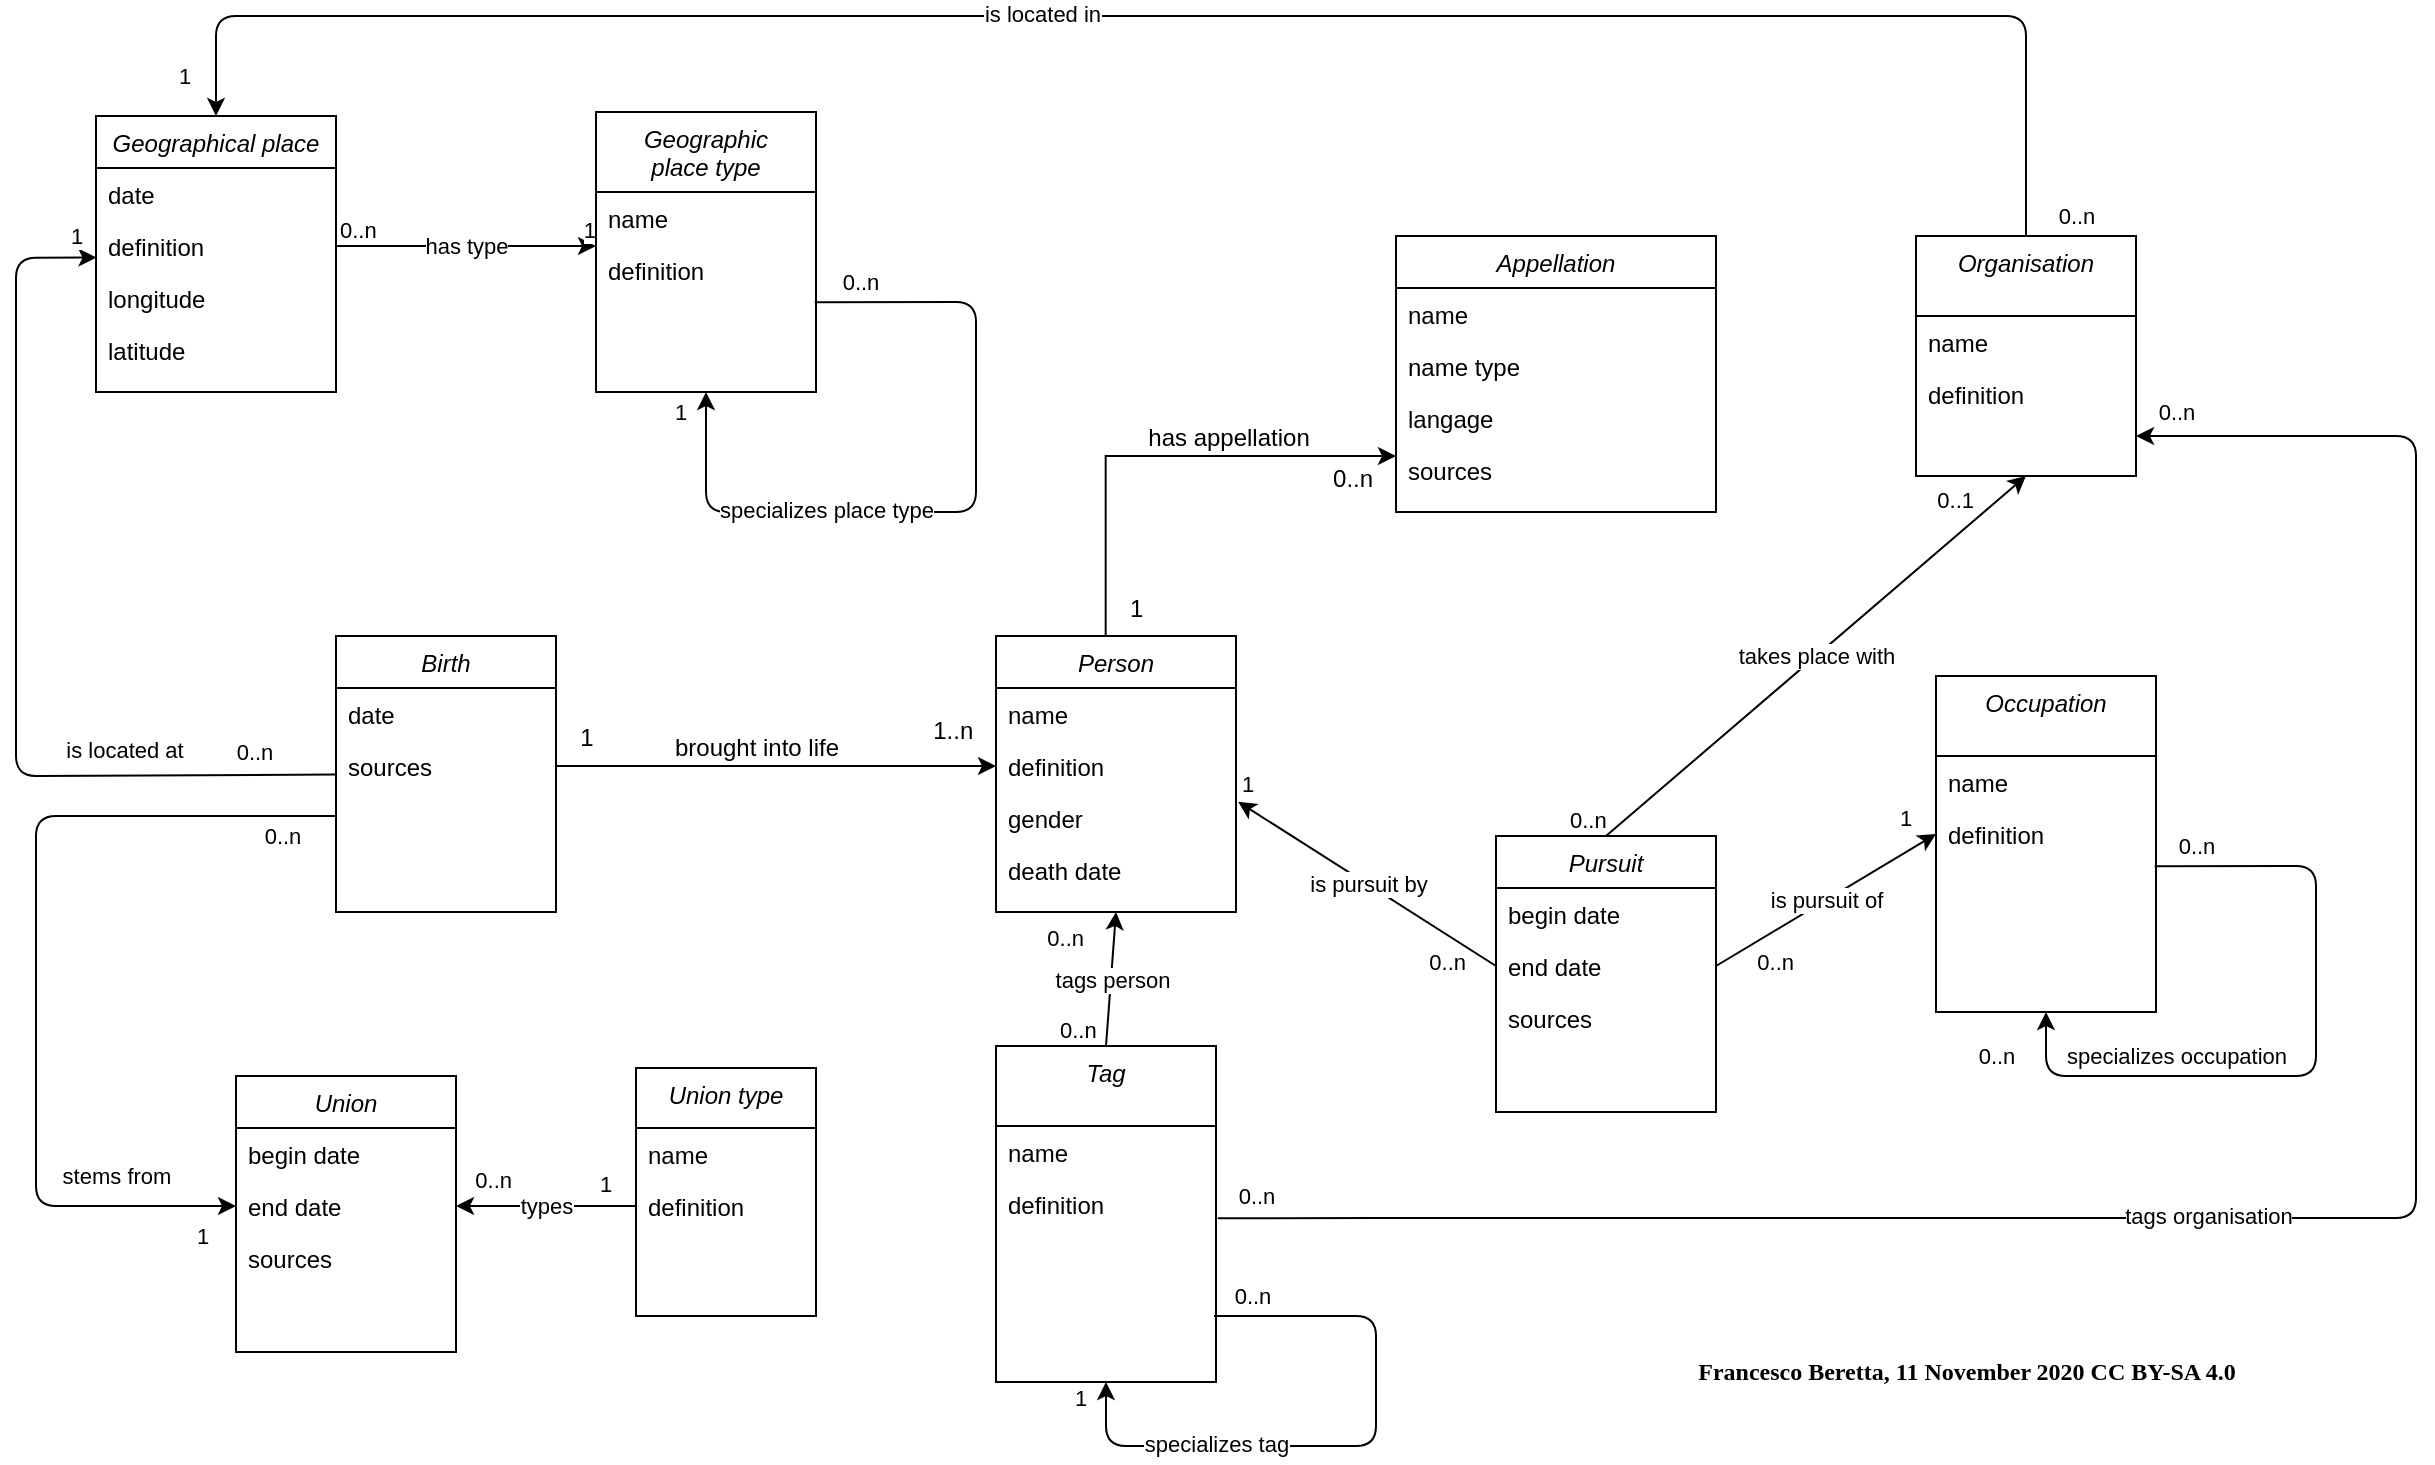 <mxfile version="13.7.9" type="device"><diagram id="C5RBs43oDa-KdzZeNtuy" name="Page-1"><mxGraphModel dx="1400" dy="847" grid="1" gridSize="10" guides="1" tooltips="1" connect="1" arrows="1" fold="1" page="1" pageScale="1" pageWidth="1654" pageHeight="1169" math="0" shadow="0"><root><mxCell id="WIyWlLk6GJQsqaUBKTNV-0"/><mxCell id="WIyWlLk6GJQsqaUBKTNV-1" parent="WIyWlLk6GJQsqaUBKTNV-0"/><mxCell id="Bw8D9-mf-STMI-rw64IU-5" value="" style="endArrow=classic;shadow=0;strokeWidth=1;rounded=0;endFill=1;edgeStyle=elbowEdgeStyle;elbow=vertical;exitX=1;exitY=0.5;exitDx=0;exitDy=0;entryX=0;entryY=0.5;entryDx=0;entryDy=0;" edge="1" parent="WIyWlLk6GJQsqaUBKTNV-1" source="Bw8D9-mf-STMI-rw64IU-2" target="zkfFHV4jXpPFQw0GAbJ--2"><mxGeometry x="0.5" y="41" relative="1" as="geometry"><mxPoint x="610" y="520" as="sourcePoint"/><mxPoint x="810" y="598" as="targetPoint"/><mxPoint x="-40" y="32" as="offset"/><Array as="points"><mxPoint x="620" y="525"/></Array></mxGeometry></mxCell><mxCell id="Bw8D9-mf-STMI-rw64IU-6" value="1" style="resizable=0;align=left;verticalAlign=bottom;labelBackgroundColor=none;fontSize=12;" connectable="0" vertex="1" parent="Bw8D9-mf-STMI-rw64IU-5"><mxGeometry x="-1" relative="1" as="geometry"><mxPoint x="10.14" y="-5.33" as="offset"/></mxGeometry></mxCell><mxCell id="Bw8D9-mf-STMI-rw64IU-7" value="1..n" style="resizable=0;align=right;verticalAlign=bottom;labelBackgroundColor=none;fontSize=12;" connectable="0" vertex="1" parent="Bw8D9-mf-STMI-rw64IU-5"><mxGeometry x="1" relative="1" as="geometry"><mxPoint x="-9.86" y="-8.86" as="offset"/></mxGeometry></mxCell><mxCell id="Bw8D9-mf-STMI-rw64IU-8" value="brought into life" style="text;html=1;resizable=0;points=[];;align=center;verticalAlign=middle;labelBackgroundColor=none;rounded=0;shadow=0;strokeWidth=1;fontSize=12;" vertex="1" connectable="0" parent="Bw8D9-mf-STMI-rw64IU-5"><mxGeometry x="0.5" y="49" relative="1" as="geometry"><mxPoint x="-65" y="40.14" as="offset"/></mxGeometry></mxCell><mxCell id="zkfFHV4jXpPFQw0GAbJ--0" value="Person" style="swimlane;fontStyle=2;align=center;verticalAlign=top;childLayout=stackLayout;horizontal=1;startSize=26;horizontalStack=0;resizeParent=1;resizeLast=0;collapsible=1;marginBottom=0;rounded=0;shadow=0;strokeWidth=1;" parent="WIyWlLk6GJQsqaUBKTNV-1" vertex="1"><mxGeometry x="730" y="460" width="120" height="138" as="geometry"><mxRectangle x="230" y="140" width="160" height="26" as="alternateBounds"/></mxGeometry></mxCell><mxCell id="zkfFHV4jXpPFQw0GAbJ--1" value="name" style="text;align=left;verticalAlign=top;spacingLeft=4;spacingRight=4;overflow=hidden;rotatable=0;points=[[0,0.5],[1,0.5]];portConstraint=eastwest;" parent="zkfFHV4jXpPFQw0GAbJ--0" vertex="1"><mxGeometry y="26" width="120" height="26" as="geometry"/></mxCell><mxCell id="zkfFHV4jXpPFQw0GAbJ--2" value="definition" style="text;align=left;verticalAlign=top;spacingLeft=4;spacingRight=4;overflow=hidden;rotatable=0;points=[[0,0.5],[1,0.5]];portConstraint=eastwest;rounded=0;shadow=0;html=0;" parent="zkfFHV4jXpPFQw0GAbJ--0" vertex="1"><mxGeometry y="52" width="120" height="26" as="geometry"/></mxCell><mxCell id="zkfFHV4jXpPFQw0GAbJ--3" value="gender" style="text;align=left;verticalAlign=top;spacingLeft=4;spacingRight=4;overflow=hidden;rotatable=0;points=[[0,0.5],[1,0.5]];portConstraint=eastwest;rounded=0;shadow=0;html=0;" parent="zkfFHV4jXpPFQw0GAbJ--0" vertex="1"><mxGeometry y="78" width="120" height="26" as="geometry"/></mxCell><mxCell id="DzP4_-S1DueVoMuGfCK8-1" value="death date" style="text;align=left;verticalAlign=top;spacingLeft=4;spacingRight=4;overflow=hidden;rotatable=0;points=[[0,0.5],[1,0.5]];portConstraint=eastwest;rounded=0;shadow=0;html=0;" parent="zkfFHV4jXpPFQw0GAbJ--0" vertex="1"><mxGeometry y="104" width="120" height="26" as="geometry"/></mxCell><mxCell id="Bw8D9-mf-STMI-rw64IU-0" value="Birth" style="swimlane;fontStyle=2;align=center;verticalAlign=top;childLayout=stackLayout;horizontal=1;startSize=26;horizontalStack=0;resizeParent=1;resizeLast=0;collapsible=1;marginBottom=0;rounded=0;shadow=0;strokeWidth=1;" vertex="1" parent="WIyWlLk6GJQsqaUBKTNV-1"><mxGeometry x="400" y="460" width="110" height="138" as="geometry"><mxRectangle x="230" y="140" width="160" height="26" as="alternateBounds"/></mxGeometry></mxCell><mxCell id="Bw8D9-mf-STMI-rw64IU-1" value="date" style="text;align=left;verticalAlign=top;spacingLeft=4;spacingRight=4;overflow=hidden;rotatable=0;points=[[0,0.5],[1,0.5]];portConstraint=eastwest;" vertex="1" parent="Bw8D9-mf-STMI-rw64IU-0"><mxGeometry y="26" width="110" height="26" as="geometry"/></mxCell><mxCell id="Bw8D9-mf-STMI-rw64IU-2" value="sources" style="text;align=left;verticalAlign=top;spacingLeft=4;spacingRight=4;overflow=hidden;rotatable=0;points=[[0,0.5],[1,0.5]];portConstraint=eastwest;rounded=0;shadow=0;html=0;" vertex="1" parent="Bw8D9-mf-STMI-rw64IU-0"><mxGeometry y="52" width="110" height="26" as="geometry"/></mxCell><mxCell id="Bw8D9-mf-STMI-rw64IU-53" style="edgeStyle=elbowEdgeStyle;rounded=0;orthogonalLoop=1;jettySize=auto;elbow=vertical;html=1;exitX=0;exitY=0.5;exitDx=0;exitDy=0;" edge="1" parent="Bw8D9-mf-STMI-rw64IU-0" source="Bw8D9-mf-STMI-rw64IU-2" target="Bw8D9-mf-STMI-rw64IU-2"><mxGeometry relative="1" as="geometry"/></mxCell><mxCell id="Bw8D9-mf-STMI-rw64IU-9" value="Appellation" style="swimlane;fontStyle=2;align=center;verticalAlign=top;childLayout=stackLayout;horizontal=1;startSize=26;horizontalStack=0;resizeParent=1;resizeLast=0;collapsible=1;marginBottom=0;rounded=0;shadow=0;strokeWidth=1;" vertex="1" parent="WIyWlLk6GJQsqaUBKTNV-1"><mxGeometry x="930" y="260" width="160" height="138" as="geometry"><mxRectangle x="230" y="140" width="160" height="26" as="alternateBounds"/></mxGeometry></mxCell><mxCell id="Bw8D9-mf-STMI-rw64IU-10" value="name" style="text;align=left;verticalAlign=top;spacingLeft=4;spacingRight=4;overflow=hidden;rotatable=0;points=[[0,0.5],[1,0.5]];portConstraint=eastwest;" vertex="1" parent="Bw8D9-mf-STMI-rw64IU-9"><mxGeometry y="26" width="160" height="26" as="geometry"/></mxCell><mxCell id="Bw8D9-mf-STMI-rw64IU-11" value="name type" style="text;align=left;verticalAlign=top;spacingLeft=4;spacingRight=4;overflow=hidden;rotatable=0;points=[[0,0.5],[1,0.5]];portConstraint=eastwest;rounded=0;shadow=0;html=0;" vertex="1" parent="Bw8D9-mf-STMI-rw64IU-9"><mxGeometry y="52" width="160" height="26" as="geometry"/></mxCell><mxCell id="Bw8D9-mf-STMI-rw64IU-18" value="langage" style="text;align=left;verticalAlign=top;spacingLeft=4;spacingRight=4;overflow=hidden;rotatable=0;points=[[0,0.5],[1,0.5]];portConstraint=eastwest;" vertex="1" parent="Bw8D9-mf-STMI-rw64IU-9"><mxGeometry y="78" width="160" height="26" as="geometry"/></mxCell><mxCell id="Bw8D9-mf-STMI-rw64IU-19" value="sources" style="text;align=left;verticalAlign=top;spacingLeft=4;spacingRight=4;overflow=hidden;rotatable=0;points=[[0,0.5],[1,0.5]];portConstraint=eastwest;" vertex="1" parent="Bw8D9-mf-STMI-rw64IU-9"><mxGeometry y="104" width="160" height="26" as="geometry"/></mxCell><mxCell id="Bw8D9-mf-STMI-rw64IU-20" value="" style="endArrow=classic;shadow=0;strokeWidth=1;rounded=0;endFill=1;edgeStyle=elbowEdgeStyle;elbow=vertical;exitX=0.457;exitY=0.003;exitDx=0;exitDy=0;exitPerimeter=0;" edge="1" parent="WIyWlLk6GJQsqaUBKTNV-1" source="zkfFHV4jXpPFQw0GAbJ--0" target="Bw8D9-mf-STMI-rw64IU-9"><mxGeometry x="0.5" y="41" relative="1" as="geometry"><mxPoint x="520" y="535.0" as="sourcePoint"/><mxPoint x="740" y="535.0" as="targetPoint"/><mxPoint x="-40" y="32" as="offset"/><Array as="points"><mxPoint x="850" y="370"/></Array></mxGeometry></mxCell><mxCell id="Bw8D9-mf-STMI-rw64IU-21" value="1" style="resizable=0;align=left;verticalAlign=bottom;labelBackgroundColor=none;fontSize=12;" connectable="0" vertex="1" parent="Bw8D9-mf-STMI-rw64IU-20"><mxGeometry x="-1" relative="1" as="geometry"><mxPoint x="10.14" y="-5.33" as="offset"/></mxGeometry></mxCell><mxCell id="Bw8D9-mf-STMI-rw64IU-22" value="0..n" style="resizable=0;align=right;verticalAlign=bottom;labelBackgroundColor=none;fontSize=12;" connectable="0" vertex="1" parent="Bw8D9-mf-STMI-rw64IU-20"><mxGeometry x="1" relative="1" as="geometry"><mxPoint x="-9.86" y="20" as="offset"/></mxGeometry></mxCell><mxCell id="Bw8D9-mf-STMI-rw64IU-23" value="has appellation" style="text;html=1;resizable=0;points=[];;align=center;verticalAlign=middle;labelBackgroundColor=none;rounded=0;shadow=0;strokeWidth=1;fontSize=12;" vertex="1" connectable="0" parent="Bw8D9-mf-STMI-rw64IU-20"><mxGeometry x="0.5" y="49" relative="1" as="geometry"><mxPoint x="-25.46" y="40.14" as="offset"/></mxGeometry></mxCell><mxCell id="Bw8D9-mf-STMI-rw64IU-12" value="Geographical place" style="swimlane;fontStyle=2;align=center;verticalAlign=top;childLayout=stackLayout;horizontal=1;startSize=26;horizontalStack=0;resizeParent=1;resizeLast=0;collapsible=1;marginBottom=0;rounded=0;shadow=0;strokeWidth=1;" vertex="1" parent="WIyWlLk6GJQsqaUBKTNV-1"><mxGeometry x="280" y="200" width="120" height="138" as="geometry"><mxRectangle x="230" y="140" width="160" height="26" as="alternateBounds"/></mxGeometry></mxCell><mxCell id="Bw8D9-mf-STMI-rw64IU-13" value="date" style="text;align=left;verticalAlign=top;spacingLeft=4;spacingRight=4;overflow=hidden;rotatable=0;points=[[0,0.5],[1,0.5]];portConstraint=eastwest;" vertex="1" parent="Bw8D9-mf-STMI-rw64IU-12"><mxGeometry y="26" width="120" height="26" as="geometry"/></mxCell><mxCell id="Bw8D9-mf-STMI-rw64IU-14" value="definition" style="text;align=left;verticalAlign=top;spacingLeft=4;spacingRight=4;overflow=hidden;rotatable=0;points=[[0,0.5],[1,0.5]];portConstraint=eastwest;rounded=0;shadow=0;html=0;" vertex="1" parent="Bw8D9-mf-STMI-rw64IU-12"><mxGeometry y="52" width="120" height="26" as="geometry"/></mxCell><mxCell id="Bw8D9-mf-STMI-rw64IU-24" value="longitude" style="text;align=left;verticalAlign=top;spacingLeft=4;spacingRight=4;overflow=hidden;rotatable=0;points=[[0,0.5],[1,0.5]];portConstraint=eastwest;rounded=0;shadow=0;html=0;" vertex="1" parent="Bw8D9-mf-STMI-rw64IU-12"><mxGeometry y="78" width="120" height="26" as="geometry"/></mxCell><mxCell id="Bw8D9-mf-STMI-rw64IU-25" value="latitude" style="text;align=left;verticalAlign=top;spacingLeft=4;spacingRight=4;overflow=hidden;rotatable=0;points=[[0,0.5],[1,0.5]];portConstraint=eastwest;rounded=0;shadow=0;html=0;" vertex="1" parent="Bw8D9-mf-STMI-rw64IU-12"><mxGeometry y="104" width="120" height="26" as="geometry"/></mxCell><mxCell id="Bw8D9-mf-STMI-rw64IU-26" value="" style="endArrow=classic;html=1;exitX=1;exitY=0.5;exitDx=0;exitDy=0;" edge="1" parent="WIyWlLk6GJQsqaUBKTNV-1" source="Bw8D9-mf-STMI-rw64IU-14"><mxGeometry x="0.067" y="-35" relative="1" as="geometry"><mxPoint x="480" y="380" as="sourcePoint"/><mxPoint x="530" y="265" as="targetPoint"/><mxPoint as="offset"/></mxGeometry></mxCell><mxCell id="Bw8D9-mf-STMI-rw64IU-27" value="has type" style="edgeLabel;resizable=0;html=1;align=center;verticalAlign=middle;" connectable="0" vertex="1" parent="Bw8D9-mf-STMI-rw64IU-26"><mxGeometry relative="1" as="geometry"/></mxCell><mxCell id="Bw8D9-mf-STMI-rw64IU-28" value="0..n" style="edgeLabel;resizable=0;html=1;align=left;verticalAlign=bottom;" connectable="0" vertex="1" parent="Bw8D9-mf-STMI-rw64IU-26"><mxGeometry x="-1" relative="1" as="geometry"/></mxCell><mxCell id="Bw8D9-mf-STMI-rw64IU-29" value="1" style="edgeLabel;resizable=0;html=1;align=right;verticalAlign=bottom;" connectable="0" vertex="1" parent="Bw8D9-mf-STMI-rw64IU-26"><mxGeometry x="1" relative="1" as="geometry"/></mxCell><mxCell id="Bw8D9-mf-STMI-rw64IU-49" value="" style="endArrow=classic;html=1;entryX=0.002;entryY=0.721;entryDx=0;entryDy=0;entryPerimeter=0;" edge="1" parent="WIyWlLk6GJQsqaUBKTNV-1" source="Bw8D9-mf-STMI-rw64IU-0" target="Bw8D9-mf-STMI-rw64IU-14"><mxGeometry relative="1" as="geometry"><mxPoint x="700" y="290.0" as="sourcePoint"/><mxPoint x="620" y="348" as="targetPoint"/><Array as="points"><mxPoint x="240" y="530"/><mxPoint x="240" y="271"/></Array></mxGeometry></mxCell><mxCell id="Bw8D9-mf-STMI-rw64IU-50" value="is located at" style="edgeLabel;resizable=0;html=1;align=center;verticalAlign=middle;" connectable="0" vertex="1" parent="Bw8D9-mf-STMI-rw64IU-49"><mxGeometry relative="1" as="geometry"><mxPoint x="54" y="56.0" as="offset"/></mxGeometry></mxCell><mxCell id="Bw8D9-mf-STMI-rw64IU-51" value="1" style="edgeLabel;html=1;align=center;verticalAlign=middle;resizable=0;points=[];" vertex="1" connectable="0" parent="Bw8D9-mf-STMI-rw64IU-49"><mxGeometry x="0.888" y="-1" relative="1" as="geometry"><mxPoint x="15.55" y="-11.69" as="offset"/></mxGeometry></mxCell><mxCell id="Bw8D9-mf-STMI-rw64IU-52" value="0..n" style="edgeLabel;html=1;align=center;verticalAlign=middle;resizable=0;points=[];" vertex="1" connectable="0" parent="Bw8D9-mf-STMI-rw64IU-49"><mxGeometry x="-0.881" y="-1" relative="1" as="geometry"><mxPoint x="-14.14" y="-11" as="offset"/></mxGeometry></mxCell><mxCell id="Bw8D9-mf-STMI-rw64IU-59" value="" style="endArrow=classic;html=1;entryX=0;entryY=0.5;entryDx=0;entryDy=0;" edge="1" parent="WIyWlLk6GJQsqaUBKTNV-1" target="Bw8D9-mf-STMI-rw64IU-56"><mxGeometry relative="1" as="geometry"><mxPoint x="400" y="550" as="sourcePoint"/><mxPoint x="290.24" y="280.746" as="targetPoint"/><Array as="points"><mxPoint x="250" y="550"/><mxPoint x="250" y="745"/></Array></mxGeometry></mxCell><mxCell id="Bw8D9-mf-STMI-rw64IU-60" value="stems from" style="edgeLabel;resizable=0;html=1;align=center;verticalAlign=middle;" connectable="0" vertex="1" parent="Bw8D9-mf-STMI-rw64IU-59"><mxGeometry relative="1" as="geometry"><mxPoint x="40" y="107.24" as="offset"/></mxGeometry></mxCell><mxCell id="Bw8D9-mf-STMI-rw64IU-61" value="1" style="edgeLabel;html=1;align=center;verticalAlign=middle;resizable=0;points=[];" vertex="1" connectable="0" parent="Bw8D9-mf-STMI-rw64IU-59"><mxGeometry x="0.888" y="-1" relative="1" as="geometry"><mxPoint x="7.5" y="14" as="offset"/></mxGeometry></mxCell><mxCell id="Bw8D9-mf-STMI-rw64IU-62" value="0..n" style="edgeLabel;html=1;align=center;verticalAlign=middle;resizable=0;points=[];" vertex="1" connectable="0" parent="Bw8D9-mf-STMI-rw64IU-59"><mxGeometry x="-0.881" y="-1" relative="1" as="geometry"><mxPoint x="-0.83" y="11" as="offset"/></mxGeometry></mxCell><mxCell id="Bw8D9-mf-STMI-rw64IU-70" value="Tag" style="swimlane;fontStyle=2;align=center;verticalAlign=top;childLayout=stackLayout;horizontal=1;startSize=40;horizontalStack=0;resizeParent=1;resizeLast=0;collapsible=1;marginBottom=0;rounded=0;shadow=0;strokeWidth=1;" vertex="1" parent="WIyWlLk6GJQsqaUBKTNV-1"><mxGeometry x="730" y="665" width="110" height="168" as="geometry"><mxRectangle x="230" y="140" width="160" height="26" as="alternateBounds"/></mxGeometry></mxCell><mxCell id="Bw8D9-mf-STMI-rw64IU-71" value="name" style="text;align=left;verticalAlign=top;spacingLeft=4;spacingRight=4;overflow=hidden;rotatable=0;points=[[0,0.5],[1,0.5]];portConstraint=eastwest;" vertex="1" parent="Bw8D9-mf-STMI-rw64IU-70"><mxGeometry y="40" width="110" height="26" as="geometry"/></mxCell><mxCell id="Bw8D9-mf-STMI-rw64IU-72" value="" style="endArrow=classic;html=1;entryX=0.5;entryY=1;entryDx=0;entryDy=0;" edge="1" parent="Bw8D9-mf-STMI-rw64IU-70" target="Bw8D9-mf-STMI-rw64IU-70"><mxGeometry relative="1" as="geometry"><mxPoint x="109" y="135" as="sourcePoint"/><mxPoint x="-30" y="140" as="targetPoint"/><Array as="points"><mxPoint x="190" y="135"/><mxPoint x="190" y="200"/><mxPoint x="55" y="200"/></Array></mxGeometry></mxCell><mxCell id="Bw8D9-mf-STMI-rw64IU-74" value="specializes tag" style="edgeLabel;resizable=0;html=1;align=center;verticalAlign=middle;" connectable="0" vertex="1" parent="Bw8D9-mf-STMI-rw64IU-72"><mxGeometry relative="1" as="geometry"><mxPoint x="-70" y="-1.01" as="offset"/></mxGeometry></mxCell><mxCell id="Bw8D9-mf-STMI-rw64IU-75" value="0..n" style="edgeLabel;html=1;align=center;verticalAlign=middle;resizable=0;points=[];" vertex="1" connectable="0" parent="Bw8D9-mf-STMI-rw64IU-72"><mxGeometry x="-0.881" y="-1" relative="1" as="geometry"><mxPoint x="-0.18" y="-11" as="offset"/></mxGeometry></mxCell><mxCell id="Bw8D9-mf-STMI-rw64IU-73" value="1" style="edgeLabel;html=1;align=center;verticalAlign=middle;resizable=0;points=[];" vertex="1" connectable="0" parent="Bw8D9-mf-STMI-rw64IU-72"><mxGeometry x="0.888" y="-1" relative="1" as="geometry"><mxPoint x="-14" y="-10.14" as="offset"/></mxGeometry></mxCell><mxCell id="Bw8D9-mf-STMI-rw64IU-76" value="definition" style="text;align=left;verticalAlign=top;spacingLeft=4;spacingRight=4;overflow=hidden;rotatable=0;points=[[0,0.5],[1,0.5]];portConstraint=eastwest;rounded=0;shadow=0;html=0;" vertex="1" parent="Bw8D9-mf-STMI-rw64IU-70"><mxGeometry y="66" width="110" height="26" as="geometry"/></mxCell><mxCell id="Bw8D9-mf-STMI-rw64IU-82" value="Label" style="endArrow=none;html=1;exitX=1.009;exitY=0.188;exitDx=0;exitDy=0;exitPerimeter=0;entryX=0;entryY=0.5;entryDx=0;entryDy=0;endFill=0;startArrow=classic;startFill=1;" edge="1" parent="WIyWlLk6GJQsqaUBKTNV-1" source="zkfFHV4jXpPFQw0GAbJ--3" target="Bw8D9-mf-STMI-rw64IU-79"><mxGeometry relative="1" as="geometry"><mxPoint x="660" y="530" as="sourcePoint"/><mxPoint x="820" y="530" as="targetPoint"/></mxGeometry></mxCell><mxCell id="Bw8D9-mf-STMI-rw64IU-83" value="is pursuit by" style="edgeLabel;resizable=0;html=1;align=center;verticalAlign=middle;" connectable="0" vertex="1" parent="Bw8D9-mf-STMI-rw64IU-82"><mxGeometry relative="1" as="geometry"/></mxCell><mxCell id="Bw8D9-mf-STMI-rw64IU-84" value="1" style="edgeLabel;resizable=0;html=1;align=left;verticalAlign=bottom;" connectable="0" vertex="1" parent="Bw8D9-mf-STMI-rw64IU-82"><mxGeometry x="-1" relative="1" as="geometry"/></mxCell><mxCell id="Bw8D9-mf-STMI-rw64IU-85" value="0..n" style="edgeLabel;resizable=0;html=1;align=right;verticalAlign=bottom;" connectable="0" vertex="1" parent="Bw8D9-mf-STMI-rw64IU-82"><mxGeometry x="1" relative="1" as="geometry"><mxPoint x="-15.01" y="6" as="offset"/></mxGeometry></mxCell><mxCell id="Bw8D9-mf-STMI-rw64IU-86" value="Occupation" style="swimlane;fontStyle=2;align=center;verticalAlign=top;childLayout=stackLayout;horizontal=1;startSize=40;horizontalStack=0;resizeParent=1;resizeLast=0;collapsible=1;marginBottom=0;rounded=0;shadow=0;strokeWidth=1;" vertex="1" parent="WIyWlLk6GJQsqaUBKTNV-1"><mxGeometry x="1200" y="480" width="110" height="168" as="geometry"><mxRectangle x="230" y="140" width="160" height="26" as="alternateBounds"/></mxGeometry></mxCell><mxCell id="Bw8D9-mf-STMI-rw64IU-87" value="name" style="text;align=left;verticalAlign=top;spacingLeft=4;spacingRight=4;overflow=hidden;rotatable=0;points=[[0,0.5],[1,0.5]];portConstraint=eastwest;" vertex="1" parent="Bw8D9-mf-STMI-rw64IU-86"><mxGeometry y="40" width="110" height="26" as="geometry"/></mxCell><mxCell id="Bw8D9-mf-STMI-rw64IU-88" value="" style="endArrow=classic;html=1;entryX=0.5;entryY=1;entryDx=0;entryDy=0;exitX=0.994;exitY=1.122;exitDx=0;exitDy=0;exitPerimeter=0;" edge="1" parent="Bw8D9-mf-STMI-rw64IU-86" source="Bw8D9-mf-STMI-rw64IU-92" target="Bw8D9-mf-STMI-rw64IU-86"><mxGeometry relative="1" as="geometry"><mxPoint x="160" y="80" as="sourcePoint"/><mxPoint x="-30" y="140" as="targetPoint"/><Array as="points"><mxPoint x="190" y="95"/><mxPoint x="190" y="200"/><mxPoint x="55" y="200"/></Array></mxGeometry></mxCell><mxCell id="Bw8D9-mf-STMI-rw64IU-90" value="specializes occupation" style="edgeLabel;resizable=0;html=1;align=center;verticalAlign=middle;" connectable="0" vertex="1" parent="Bw8D9-mf-STMI-rw64IU-88"><mxGeometry relative="1" as="geometry"><mxPoint x="-70" y="-1.01" as="offset"/></mxGeometry></mxCell><mxCell id="Bw8D9-mf-STMI-rw64IU-91" value="0..n" style="edgeLabel;html=1;align=center;verticalAlign=middle;resizable=0;points=[];" vertex="1" connectable="0" parent="Bw8D9-mf-STMI-rw64IU-88"><mxGeometry x="-0.881" y="-1" relative="1" as="geometry"><mxPoint x="-0.18" y="-11" as="offset"/></mxGeometry></mxCell><mxCell id="Bw8D9-mf-STMI-rw64IU-89" value="0..n" style="edgeLabel;html=1;align=center;verticalAlign=middle;resizable=0;points=[];" vertex="1" connectable="0" parent="Bw8D9-mf-STMI-rw64IU-88"><mxGeometry x="0.888" y="-1" relative="1" as="geometry"><mxPoint x="-26" y="2.44" as="offset"/></mxGeometry></mxCell><mxCell id="Bw8D9-mf-STMI-rw64IU-92" value="definition" style="text;align=left;verticalAlign=top;spacingLeft=4;spacingRight=4;overflow=hidden;rotatable=0;points=[[0,0.5],[1,0.5]];portConstraint=eastwest;rounded=0;shadow=0;html=0;" vertex="1" parent="Bw8D9-mf-STMI-rw64IU-86"><mxGeometry y="66" width="110" height="26" as="geometry"/></mxCell><mxCell id="Bw8D9-mf-STMI-rw64IU-77" value="Pursuit" style="swimlane;fontStyle=2;align=center;verticalAlign=top;childLayout=stackLayout;horizontal=1;startSize=26;horizontalStack=0;resizeParent=1;resizeLast=0;collapsible=1;marginBottom=0;rounded=0;shadow=0;strokeWidth=1;" vertex="1" parent="WIyWlLk6GJQsqaUBKTNV-1"><mxGeometry x="980" y="560" width="110" height="138" as="geometry"><mxRectangle x="230" y="140" width="160" height="26" as="alternateBounds"/></mxGeometry></mxCell><mxCell id="Bw8D9-mf-STMI-rw64IU-78" value="begin date" style="text;align=left;verticalAlign=top;spacingLeft=4;spacingRight=4;overflow=hidden;rotatable=0;points=[[0,0.5],[1,0.5]];portConstraint=eastwest;" vertex="1" parent="Bw8D9-mf-STMI-rw64IU-77"><mxGeometry y="26" width="110" height="26" as="geometry"/></mxCell><mxCell id="Bw8D9-mf-STMI-rw64IU-79" value="end date" style="text;align=left;verticalAlign=top;spacingLeft=4;spacingRight=4;overflow=hidden;rotatable=0;points=[[0,0.5],[1,0.5]];portConstraint=eastwest;rounded=0;shadow=0;html=0;" vertex="1" parent="Bw8D9-mf-STMI-rw64IU-77"><mxGeometry y="52" width="110" height="26" as="geometry"/></mxCell><mxCell id="Bw8D9-mf-STMI-rw64IU-80" style="edgeStyle=elbowEdgeStyle;rounded=0;orthogonalLoop=1;jettySize=auto;elbow=vertical;html=1;exitX=0;exitY=0.5;exitDx=0;exitDy=0;" edge="1" parent="Bw8D9-mf-STMI-rw64IU-77" source="Bw8D9-mf-STMI-rw64IU-79" target="Bw8D9-mf-STMI-rw64IU-79"><mxGeometry relative="1" as="geometry"/></mxCell><mxCell id="Bw8D9-mf-STMI-rw64IU-81" value="sources" style="text;align=left;verticalAlign=top;spacingLeft=4;spacingRight=4;overflow=hidden;rotatable=0;points=[[0,0.5],[1,0.5]];portConstraint=eastwest;rounded=0;shadow=0;html=0;" vertex="1" parent="Bw8D9-mf-STMI-rw64IU-77"><mxGeometry y="78" width="110" height="26" as="geometry"/></mxCell><mxCell id="Bw8D9-mf-STMI-rw64IU-93" value="Label" style="endArrow=none;html=1;exitX=0;exitY=0.5;exitDx=0;exitDy=0;entryX=1;entryY=0.5;entryDx=0;entryDy=0;startArrow=classic;startFill=1;endFill=0;" edge="1" parent="WIyWlLk6GJQsqaUBKTNV-1" source="Bw8D9-mf-STMI-rw64IU-92" target="Bw8D9-mf-STMI-rw64IU-79"><mxGeometry relative="1" as="geometry"><mxPoint x="861.08" y="552.888" as="sourcePoint"/><mxPoint x="1000" y="635" as="targetPoint"/></mxGeometry></mxCell><mxCell id="Bw8D9-mf-STMI-rw64IU-94" value="is pursuit of" style="edgeLabel;resizable=0;html=1;align=center;verticalAlign=middle;" connectable="0" vertex="1" parent="Bw8D9-mf-STMI-rw64IU-93"><mxGeometry relative="1" as="geometry"/></mxCell><mxCell id="Bw8D9-mf-STMI-rw64IU-95" value="1" style="edgeLabel;resizable=0;html=1;align=left;verticalAlign=bottom;" connectable="0" vertex="1" parent="Bw8D9-mf-STMI-rw64IU-93"><mxGeometry x="-1" relative="1" as="geometry"><mxPoint x="-20" as="offset"/></mxGeometry></mxCell><mxCell id="Bw8D9-mf-STMI-rw64IU-96" value="0..n" style="edgeLabel;resizable=0;html=1;align=right;verticalAlign=bottom;" connectable="0" vertex="1" parent="Bw8D9-mf-STMI-rw64IU-93"><mxGeometry x="1" relative="1" as="geometry"><mxPoint x="40" y="6" as="offset"/></mxGeometry></mxCell><mxCell id="Bw8D9-mf-STMI-rw64IU-97" value="" style="endArrow=classic;html=1;exitX=0.5;exitY=0;exitDx=0;exitDy=0;entryX=0.5;entryY=1;entryDx=0;entryDy=0;" edge="1" parent="WIyWlLk6GJQsqaUBKTNV-1" source="Bw8D9-mf-STMI-rw64IU-70" target="zkfFHV4jXpPFQw0GAbJ--0"><mxGeometry x="0.139" y="-42" relative="1" as="geometry"><mxPoint x="861.08" y="552.888" as="sourcePoint"/><mxPoint x="990" y="635" as="targetPoint"/><mxPoint as="offset"/></mxGeometry></mxCell><mxCell id="Bw8D9-mf-STMI-rw64IU-98" value="tags person" style="edgeLabel;resizable=0;html=1;align=center;verticalAlign=middle;" connectable="0" vertex="1" parent="Bw8D9-mf-STMI-rw64IU-97"><mxGeometry relative="1" as="geometry"/></mxCell><mxCell id="Bw8D9-mf-STMI-rw64IU-99" value="0..n" style="edgeLabel;resizable=0;html=1;align=left;verticalAlign=bottom;" connectable="0" vertex="1" parent="Bw8D9-mf-STMI-rw64IU-97"><mxGeometry x="-1" relative="1" as="geometry"><mxPoint x="-25" as="offset"/></mxGeometry></mxCell><mxCell id="Bw8D9-mf-STMI-rw64IU-100" value="0..n" style="edgeLabel;resizable=0;html=1;align=right;verticalAlign=bottom;" connectable="0" vertex="1" parent="Bw8D9-mf-STMI-rw64IU-97"><mxGeometry x="1" relative="1" as="geometry"><mxPoint x="-15.01" y="21.71" as="offset"/></mxGeometry></mxCell><mxCell id="Bw8D9-mf-STMI-rw64IU-54" value="Union" style="swimlane;fontStyle=2;align=center;verticalAlign=top;childLayout=stackLayout;horizontal=1;startSize=26;horizontalStack=0;resizeParent=1;resizeLast=0;collapsible=1;marginBottom=0;rounded=0;shadow=0;strokeWidth=1;" vertex="1" parent="WIyWlLk6GJQsqaUBKTNV-1"><mxGeometry x="350" y="680" width="110" height="138" as="geometry"><mxRectangle x="230" y="140" width="160" height="26" as="alternateBounds"/></mxGeometry></mxCell><mxCell id="Bw8D9-mf-STMI-rw64IU-55" value="begin date" style="text;align=left;verticalAlign=top;spacingLeft=4;spacingRight=4;overflow=hidden;rotatable=0;points=[[0,0.5],[1,0.5]];portConstraint=eastwest;" vertex="1" parent="Bw8D9-mf-STMI-rw64IU-54"><mxGeometry y="26" width="110" height="26" as="geometry"/></mxCell><mxCell id="Bw8D9-mf-STMI-rw64IU-56" value="end date" style="text;align=left;verticalAlign=top;spacingLeft=4;spacingRight=4;overflow=hidden;rotatable=0;points=[[0,0.5],[1,0.5]];portConstraint=eastwest;rounded=0;shadow=0;html=0;" vertex="1" parent="Bw8D9-mf-STMI-rw64IU-54"><mxGeometry y="52" width="110" height="26" as="geometry"/></mxCell><mxCell id="Bw8D9-mf-STMI-rw64IU-57" style="edgeStyle=elbowEdgeStyle;rounded=0;orthogonalLoop=1;jettySize=auto;elbow=vertical;html=1;exitX=0;exitY=0.5;exitDx=0;exitDy=0;" edge="1" parent="Bw8D9-mf-STMI-rw64IU-54" source="Bw8D9-mf-STMI-rw64IU-56" target="Bw8D9-mf-STMI-rw64IU-56"><mxGeometry relative="1" as="geometry"/></mxCell><mxCell id="Bw8D9-mf-STMI-rw64IU-58" value="sources" style="text;align=left;verticalAlign=top;spacingLeft=4;spacingRight=4;overflow=hidden;rotatable=0;points=[[0,0.5],[1,0.5]];portConstraint=eastwest;rounded=0;shadow=0;html=0;" vertex="1" parent="Bw8D9-mf-STMI-rw64IU-54"><mxGeometry y="78" width="110" height="26" as="geometry"/></mxCell><mxCell id="Bw8D9-mf-STMI-rw64IU-122" value="" style="endArrow=classic;html=1;exitX=0;exitY=0.5;exitDx=0;exitDy=0;entryX=1;entryY=0.5;entryDx=0;entryDy=0;" edge="1" parent="WIyWlLk6GJQsqaUBKTNV-1" source="Bw8D9-mf-STMI-rw64IU-121" target="Bw8D9-mf-STMI-rw64IU-56"><mxGeometry x="0.139" y="-42" relative="1" as="geometry"><mxPoint x="795" y="675" as="sourcePoint"/><mxPoint x="800" y="608" as="targetPoint"/><mxPoint as="offset"/></mxGeometry></mxCell><mxCell id="Bw8D9-mf-STMI-rw64IU-123" value="types" style="edgeLabel;resizable=0;html=1;align=center;verticalAlign=middle;" connectable="0" vertex="1" parent="Bw8D9-mf-STMI-rw64IU-122"><mxGeometry relative="1" as="geometry"/></mxCell><mxCell id="Bw8D9-mf-STMI-rw64IU-124" value="1" style="edgeLabel;resizable=0;html=1;align=left;verticalAlign=bottom;" connectable="0" vertex="1" parent="Bw8D9-mf-STMI-rw64IU-122"><mxGeometry x="-1" relative="1" as="geometry"><mxPoint x="-20" y="-3" as="offset"/></mxGeometry></mxCell><mxCell id="Bw8D9-mf-STMI-rw64IU-125" value="0..n" style="edgeLabel;resizable=0;html=1;align=right;verticalAlign=bottom;" connectable="0" vertex="1" parent="Bw8D9-mf-STMI-rw64IU-122"><mxGeometry x="1" relative="1" as="geometry"><mxPoint x="28.34" y="-5" as="offset"/></mxGeometry></mxCell><mxCell id="Bw8D9-mf-STMI-rw64IU-115" value="Union type" style="swimlane;fontStyle=2;align=center;verticalAlign=top;childLayout=stackLayout;horizontal=1;startSize=30;horizontalStack=0;resizeParent=1;resizeLast=0;collapsible=1;marginBottom=0;rounded=0;shadow=0;strokeWidth=1;" vertex="1" parent="WIyWlLk6GJQsqaUBKTNV-1"><mxGeometry x="550" y="676" width="90" height="124" as="geometry"><mxRectangle x="230" y="140" width="160" height="26" as="alternateBounds"/></mxGeometry></mxCell><mxCell id="Bw8D9-mf-STMI-rw64IU-116" value="name" style="text;align=left;verticalAlign=top;spacingLeft=4;spacingRight=4;overflow=hidden;rotatable=0;points=[[0,0.5],[1,0.5]];portConstraint=eastwest;" vertex="1" parent="Bw8D9-mf-STMI-rw64IU-115"><mxGeometry y="30" width="90" height="26" as="geometry"/></mxCell><mxCell id="Bw8D9-mf-STMI-rw64IU-121" value="definition" style="text;align=left;verticalAlign=top;spacingLeft=4;spacingRight=4;overflow=hidden;rotatable=0;points=[[0,0.5],[1,0.5]];portConstraint=eastwest;rounded=0;shadow=0;html=0;" vertex="1" parent="Bw8D9-mf-STMI-rw64IU-115"><mxGeometry y="56" width="90" height="26" as="geometry"/></mxCell><mxCell id="Bw8D9-mf-STMI-rw64IU-15" value="Geographic&#10;place type" style="swimlane;fontStyle=2;align=center;verticalAlign=top;childLayout=stackLayout;horizontal=1;startSize=40;horizontalStack=0;resizeParent=1;resizeLast=0;collapsible=1;marginBottom=0;rounded=0;shadow=0;strokeWidth=1;" vertex="1" parent="WIyWlLk6GJQsqaUBKTNV-1"><mxGeometry x="530" y="198" width="110" height="140" as="geometry"><mxRectangle x="230" y="140" width="160" height="26" as="alternateBounds"/></mxGeometry></mxCell><mxCell id="Bw8D9-mf-STMI-rw64IU-16" value="name" style="text;align=left;verticalAlign=top;spacingLeft=4;spacingRight=4;overflow=hidden;rotatable=0;points=[[0,0.5],[1,0.5]];portConstraint=eastwest;" vertex="1" parent="Bw8D9-mf-STMI-rw64IU-15"><mxGeometry y="40" width="110" height="26" as="geometry"/></mxCell><mxCell id="Bw8D9-mf-STMI-rw64IU-37" value="" style="endArrow=classic;html=1;entryX=0.5;entryY=1;entryDx=0;entryDy=0;exitX=0.994;exitY=1.122;exitDx=0;exitDy=0;exitPerimeter=0;" edge="1" parent="Bw8D9-mf-STMI-rw64IU-15" source="Bw8D9-mf-STMI-rw64IU-17" target="Bw8D9-mf-STMI-rw64IU-15"><mxGeometry relative="1" as="geometry"><mxPoint x="160" y="80" as="sourcePoint"/><mxPoint x="-30" y="140" as="targetPoint"/><Array as="points"><mxPoint x="190" y="95"/><mxPoint x="190" y="200"/><mxPoint x="55" y="200"/></Array></mxGeometry></mxCell><mxCell id="Bw8D9-mf-STMI-rw64IU-39" value="1" style="edgeLabel;html=1;align=center;verticalAlign=middle;resizable=0;points=[];" vertex="1" connectable="0" parent="Bw8D9-mf-STMI-rw64IU-37"><mxGeometry x="0.888" y="-1" relative="1" as="geometry"><mxPoint x="-14" y="-11.69" as="offset"/></mxGeometry></mxCell><mxCell id="Bw8D9-mf-STMI-rw64IU-38" value="specializes place type" style="edgeLabel;resizable=0;html=1;align=center;verticalAlign=middle;" connectable="0" vertex="1" parent="Bw8D9-mf-STMI-rw64IU-37"><mxGeometry relative="1" as="geometry"><mxPoint x="-70" y="-1.01" as="offset"/></mxGeometry></mxCell><mxCell id="Bw8D9-mf-STMI-rw64IU-40" value="0..n" style="edgeLabel;html=1;align=center;verticalAlign=middle;resizable=0;points=[];" vertex="1" connectable="0" parent="Bw8D9-mf-STMI-rw64IU-37"><mxGeometry x="-0.881" y="-1" relative="1" as="geometry"><mxPoint x="-0.18" y="-11" as="offset"/></mxGeometry></mxCell><mxCell id="Bw8D9-mf-STMI-rw64IU-17" value="definition" style="text;align=left;verticalAlign=top;spacingLeft=4;spacingRight=4;overflow=hidden;rotatable=0;points=[[0,0.5],[1,0.5]];portConstraint=eastwest;rounded=0;shadow=0;html=0;" vertex="1" parent="Bw8D9-mf-STMI-rw64IU-15"><mxGeometry y="66" width="110" height="26" as="geometry"/></mxCell><mxCell id="Bw8D9-mf-STMI-rw64IU-127" value="&lt;p class=&quot;p1&quot; style=&quot;margin: 0px ; font-stretch: normal ; line-height: normal ; font-family: &amp;#34;times&amp;#34;&quot;&gt;&lt;b&gt;Francesco Beretta, 11 November 2020 CC BY-SA 4.0&lt;/b&gt;&lt;/p&gt;" style="text;html=1;align=center;verticalAlign=middle;resizable=0;points=[];autosize=1;" vertex="1" parent="WIyWlLk6GJQsqaUBKTNV-1"><mxGeometry x="1075" y="818" width="280" height="20" as="geometry"/></mxCell><mxCell id="Bw8D9-mf-STMI-rw64IU-130" value="" style="endArrow=classic;html=1;entryX=0.5;entryY=0;entryDx=0;entryDy=0;exitX=0.5;exitY=0;exitDx=0;exitDy=0;" edge="1" parent="WIyWlLk6GJQsqaUBKTNV-1" source="Bw8D9-mf-STMI-rw64IU-128" target="Bw8D9-mf-STMI-rw64IU-12"><mxGeometry relative="1" as="geometry"><mxPoint x="1350" y="264" as="sourcePoint"/><mxPoint x="1160" y="324" as="targetPoint"/><Array as="points"><mxPoint x="1245" y="150"/><mxPoint x="340" y="150"/></Array></mxGeometry></mxCell><mxCell id="Bw8D9-mf-STMI-rw64IU-131" value="is located in" style="edgeLabel;resizable=0;html=1;align=center;verticalAlign=middle;" connectable="0" vertex="1" parent="Bw8D9-mf-STMI-rw64IU-130"><mxGeometry relative="1" as="geometry"><mxPoint x="-70" y="-1.01" as="offset"/></mxGeometry></mxCell><mxCell id="Bw8D9-mf-STMI-rw64IU-132" value="0..n" style="edgeLabel;html=1;align=center;verticalAlign=middle;resizable=0;points=[];" vertex="1" connectable="0" parent="Bw8D9-mf-STMI-rw64IU-130"><mxGeometry x="-0.881" y="-1" relative="1" as="geometry"><mxPoint x="24" y="53.45" as="offset"/></mxGeometry></mxCell><mxCell id="Bw8D9-mf-STMI-rw64IU-133" value="1" style="edgeLabel;html=1;align=center;verticalAlign=middle;resizable=0;points=[];" vertex="1" connectable="0" parent="Bw8D9-mf-STMI-rw64IU-130"><mxGeometry x="0.888" y="-1" relative="1" as="geometry"><mxPoint x="-26" y="31" as="offset"/></mxGeometry></mxCell><mxCell id="Bw8D9-mf-STMI-rw64IU-128" value="Organisation" style="swimlane;fontStyle=2;align=center;verticalAlign=top;childLayout=stackLayout;horizontal=1;startSize=40;horizontalStack=0;resizeParent=1;resizeLast=0;collapsible=1;marginBottom=0;rounded=0;shadow=0;strokeWidth=1;" vertex="1" parent="WIyWlLk6GJQsqaUBKTNV-1"><mxGeometry x="1190" y="260" width="110" height="120" as="geometry"><mxRectangle x="230" y="140" width="160" height="26" as="alternateBounds"/></mxGeometry></mxCell><mxCell id="Bw8D9-mf-STMI-rw64IU-129" value="name" style="text;align=left;verticalAlign=top;spacingLeft=4;spacingRight=4;overflow=hidden;rotatable=0;points=[[0,0.5],[1,0.5]];portConstraint=eastwest;" vertex="1" parent="Bw8D9-mf-STMI-rw64IU-128"><mxGeometry y="40" width="110" height="26" as="geometry"/></mxCell><mxCell id="Bw8D9-mf-STMI-rw64IU-134" value="definition" style="text;align=left;verticalAlign=top;spacingLeft=4;spacingRight=4;overflow=hidden;rotatable=0;points=[[0,0.5],[1,0.5]];portConstraint=eastwest;rounded=0;shadow=0;html=0;" vertex="1" parent="Bw8D9-mf-STMI-rw64IU-128"><mxGeometry y="66" width="110" height="26" as="geometry"/></mxCell><mxCell id="Bw8D9-mf-STMI-rw64IU-135" value="takes place with" style="endArrow=classic;html=1;exitX=0.5;exitY=0;exitDx=0;exitDy=0;entryX=0.5;entryY=1;entryDx=0;entryDy=0;" edge="1" parent="WIyWlLk6GJQsqaUBKTNV-1" source="Bw8D9-mf-STMI-rw64IU-77" target="Bw8D9-mf-STMI-rw64IU-128"><mxGeometry relative="1" as="geometry"><mxPoint x="1210" y="569" as="sourcePoint"/><mxPoint x="1100" y="635" as="targetPoint"/></mxGeometry></mxCell><mxCell id="Bw8D9-mf-STMI-rw64IU-137" value="0..n" style="edgeLabel;resizable=0;html=1;align=left;verticalAlign=bottom;" connectable="0" vertex="1" parent="Bw8D9-mf-STMI-rw64IU-135"><mxGeometry x="-1" relative="1" as="geometry"><mxPoint x="-20" as="offset"/></mxGeometry></mxCell><mxCell id="Bw8D9-mf-STMI-rw64IU-138" value="0..1" style="edgeLabel;resizable=0;html=1;align=right;verticalAlign=bottom;" connectable="0" vertex="1" parent="Bw8D9-mf-STMI-rw64IU-135"><mxGeometry x="1" relative="1" as="geometry"><mxPoint x="-24.97" y="19.98" as="offset"/></mxGeometry></mxCell><mxCell id="Bw8D9-mf-STMI-rw64IU-139" value="" style="endArrow=classic;html=1;exitX=1.008;exitY=0.776;exitDx=0;exitDy=0;exitPerimeter=0;" edge="1" parent="WIyWlLk6GJQsqaUBKTNV-1" source="Bw8D9-mf-STMI-rw64IU-76"><mxGeometry relative="1" as="geometry"><mxPoint x="849" y="810" as="sourcePoint"/><mxPoint x="1300" y="360" as="targetPoint"/><Array as="points"><mxPoint x="930" y="751"/><mxPoint x="1440" y="751"/><mxPoint x="1440" y="360"/></Array></mxGeometry></mxCell><mxCell id="Bw8D9-mf-STMI-rw64IU-140" value="0..n" style="edgeLabel;html=1;align=center;verticalAlign=middle;resizable=0;points=[];" vertex="1" connectable="0" parent="Bw8D9-mf-STMI-rw64IU-139"><mxGeometry x="0.888" y="-1" relative="1" as="geometry"><mxPoint x="-43.22" y="-11.69" as="offset"/></mxGeometry></mxCell><mxCell id="Bw8D9-mf-STMI-rw64IU-141" value="tags organisation" style="edgeLabel;resizable=0;html=1;align=center;verticalAlign=middle;" connectable="0" vertex="1" parent="Bw8D9-mf-STMI-rw64IU-139"><mxGeometry relative="1" as="geometry"><mxPoint x="-70" y="-1.01" as="offset"/></mxGeometry></mxCell><mxCell id="Bw8D9-mf-STMI-rw64IU-142" value="0..n" style="edgeLabel;html=1;align=center;verticalAlign=middle;resizable=0;points=[];" vertex="1" connectable="0" parent="Bw8D9-mf-STMI-rw64IU-139"><mxGeometry x="-0.881" y="-1" relative="1" as="geometry"><mxPoint x="-48.47" y="-12.04" as="offset"/></mxGeometry></mxCell></root></mxGraphModel></diagram></mxfile>